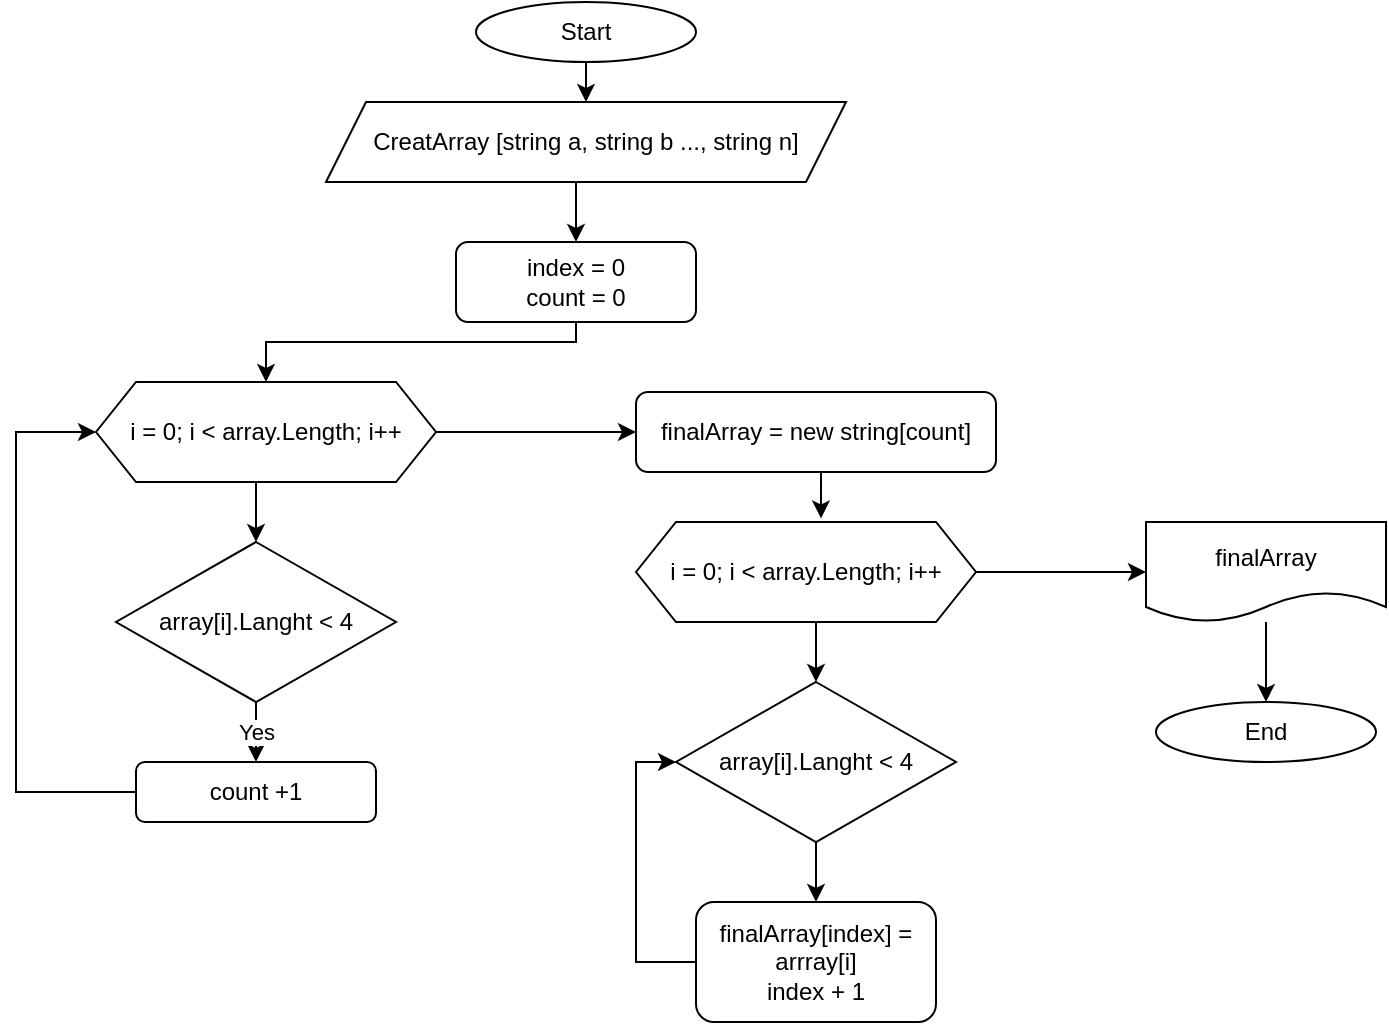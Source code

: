 <mxfile version="20.8.13" type="device"><diagram name="Страница 1" id="uqDka8TY3FfIbXGkSwki"><mxGraphModel dx="1050" dy="581" grid="1" gridSize="10" guides="1" tooltips="1" connect="1" arrows="1" fold="1" page="1" pageScale="1" pageWidth="827" pageHeight="1169" math="0" shadow="0"><root><mxCell id="0"/><mxCell id="1" parent="0"/><mxCell id="6JQkRGvhR7dzCm0r45ql-5" style="edgeStyle=orthogonalEdgeStyle;rounded=0;orthogonalLoop=1;jettySize=auto;html=1;exitX=0.5;exitY=1;exitDx=0;exitDy=0;entryX=0.5;entryY=0;entryDx=0;entryDy=0;" edge="1" parent="1" source="6JQkRGvhR7dzCm0r45ql-1" target="6JQkRGvhR7dzCm0r45ql-2"><mxGeometry relative="1" as="geometry"/></mxCell><mxCell id="6JQkRGvhR7dzCm0r45ql-1" value="Start" style="ellipse;whiteSpace=wrap;html=1;" vertex="1" parent="1"><mxGeometry x="280" y="10" width="110" height="30" as="geometry"/></mxCell><mxCell id="6JQkRGvhR7dzCm0r45ql-7" style="edgeStyle=orthogonalEdgeStyle;rounded=0;orthogonalLoop=1;jettySize=auto;html=1;exitX=0.5;exitY=1;exitDx=0;exitDy=0;entryX=0.5;entryY=0;entryDx=0;entryDy=0;" edge="1" parent="1" source="6JQkRGvhR7dzCm0r45ql-2" target="6JQkRGvhR7dzCm0r45ql-4"><mxGeometry relative="1" as="geometry"/></mxCell><mxCell id="6JQkRGvhR7dzCm0r45ql-2" value="CreatArray [string a, string b ..., string n]" style="shape=parallelogram;perimeter=parallelogramPerimeter;whiteSpace=wrap;html=1;fixedSize=1;" vertex="1" parent="1"><mxGeometry x="205" y="60" width="260" height="40" as="geometry"/></mxCell><mxCell id="6JQkRGvhR7dzCm0r45ql-9" style="edgeStyle=orthogonalEdgeStyle;rounded=0;orthogonalLoop=1;jettySize=auto;html=1;exitX=0.5;exitY=1;exitDx=0;exitDy=0;entryX=0.5;entryY=0;entryDx=0;entryDy=0;" edge="1" parent="1" source="6JQkRGvhR7dzCm0r45ql-4" target="6JQkRGvhR7dzCm0r45ql-8"><mxGeometry relative="1" as="geometry"><Array as="points"><mxPoint x="330" y="180"/><mxPoint x="175" y="180"/></Array></mxGeometry></mxCell><mxCell id="6JQkRGvhR7dzCm0r45ql-4" value="index = 0&lt;br&gt;count = 0" style="rounded=1;whiteSpace=wrap;html=1;" vertex="1" parent="1"><mxGeometry x="270" y="130" width="120" height="40" as="geometry"/></mxCell><mxCell id="6JQkRGvhR7dzCm0r45ql-11" style="edgeStyle=orthogonalEdgeStyle;rounded=0;orthogonalLoop=1;jettySize=auto;html=1;exitX=0.5;exitY=1;exitDx=0;exitDy=0;entryX=0.5;entryY=0;entryDx=0;entryDy=0;" edge="1" parent="1" source="6JQkRGvhR7dzCm0r45ql-8" target="6JQkRGvhR7dzCm0r45ql-10"><mxGeometry relative="1" as="geometry"/></mxCell><mxCell id="6JQkRGvhR7dzCm0r45ql-23" style="edgeStyle=orthogonalEdgeStyle;rounded=0;orthogonalLoop=1;jettySize=auto;html=1;exitX=1;exitY=0.5;exitDx=0;exitDy=0;entryX=0;entryY=0.5;entryDx=0;entryDy=0;" edge="1" parent="1" source="6JQkRGvhR7dzCm0r45ql-8" target="6JQkRGvhR7dzCm0r45ql-15"><mxGeometry relative="1" as="geometry"/></mxCell><mxCell id="6JQkRGvhR7dzCm0r45ql-8" value="i = 0; i &amp;lt; array.Length; i++" style="shape=hexagon;perimeter=hexagonPerimeter2;whiteSpace=wrap;html=1;fixedSize=1;" vertex="1" parent="1"><mxGeometry x="90" y="200" width="170" height="50" as="geometry"/></mxCell><mxCell id="6JQkRGvhR7dzCm0r45ql-14" value="Yes" style="edgeStyle=orthogonalEdgeStyle;rounded=0;orthogonalLoop=1;jettySize=auto;html=1;exitX=0.5;exitY=1;exitDx=0;exitDy=0;" edge="1" parent="1" source="6JQkRGvhR7dzCm0r45ql-10" target="6JQkRGvhR7dzCm0r45ql-12"><mxGeometry relative="1" as="geometry"/></mxCell><mxCell id="6JQkRGvhR7dzCm0r45ql-10" value="array[i].Langht &amp;lt; 4" style="rhombus;whiteSpace=wrap;html=1;" vertex="1" parent="1"><mxGeometry x="100" y="280" width="140" height="80" as="geometry"/></mxCell><mxCell id="6JQkRGvhR7dzCm0r45ql-13" style="edgeStyle=orthogonalEdgeStyle;rounded=0;orthogonalLoop=1;jettySize=auto;html=1;exitX=0;exitY=0.5;exitDx=0;exitDy=0;entryX=0;entryY=0.5;entryDx=0;entryDy=0;" edge="1" parent="1" source="6JQkRGvhR7dzCm0r45ql-12" target="6JQkRGvhR7dzCm0r45ql-8"><mxGeometry relative="1" as="geometry"><Array as="points"><mxPoint x="50" y="405"/><mxPoint x="50" y="225"/></Array></mxGeometry></mxCell><mxCell id="6JQkRGvhR7dzCm0r45ql-12" value="count +1" style="rounded=1;whiteSpace=wrap;html=1;" vertex="1" parent="1"><mxGeometry x="110" y="390" width="120" height="30" as="geometry"/></mxCell><mxCell id="6JQkRGvhR7dzCm0r45ql-17" style="edgeStyle=orthogonalEdgeStyle;rounded=0;orthogonalLoop=1;jettySize=auto;html=1;exitX=0.5;exitY=1;exitDx=0;exitDy=0;entryX=0.544;entryY=-0.036;entryDx=0;entryDy=0;entryPerimeter=0;" edge="1" parent="1" source="6JQkRGvhR7dzCm0r45ql-15" target="6JQkRGvhR7dzCm0r45ql-16"><mxGeometry relative="1" as="geometry"/></mxCell><mxCell id="6JQkRGvhR7dzCm0r45ql-15" value="finalArray = new string[count]" style="rounded=1;whiteSpace=wrap;html=1;" vertex="1" parent="1"><mxGeometry x="360" y="205" width="180" height="40" as="geometry"/></mxCell><mxCell id="6JQkRGvhR7dzCm0r45ql-19" style="edgeStyle=orthogonalEdgeStyle;rounded=0;orthogonalLoop=1;jettySize=auto;html=1;exitX=0.5;exitY=1;exitDx=0;exitDy=0;entryX=0.5;entryY=0;entryDx=0;entryDy=0;" edge="1" parent="1" source="6JQkRGvhR7dzCm0r45ql-16" target="6JQkRGvhR7dzCm0r45ql-18"><mxGeometry relative="1" as="geometry"/></mxCell><mxCell id="6JQkRGvhR7dzCm0r45ql-25" style="edgeStyle=orthogonalEdgeStyle;rounded=0;orthogonalLoop=1;jettySize=auto;html=1;exitX=1;exitY=0.5;exitDx=0;exitDy=0;entryX=0;entryY=0.5;entryDx=0;entryDy=0;" edge="1" parent="1" source="6JQkRGvhR7dzCm0r45ql-16" target="6JQkRGvhR7dzCm0r45ql-24"><mxGeometry relative="1" as="geometry"/></mxCell><mxCell id="6JQkRGvhR7dzCm0r45ql-16" value="i = 0; i &amp;lt; array.Length; i++" style="shape=hexagon;perimeter=hexagonPerimeter2;whiteSpace=wrap;html=1;fixedSize=1;" vertex="1" parent="1"><mxGeometry x="360" y="270" width="170" height="50" as="geometry"/></mxCell><mxCell id="6JQkRGvhR7dzCm0r45ql-21" style="edgeStyle=orthogonalEdgeStyle;rounded=0;orthogonalLoop=1;jettySize=auto;html=1;exitX=0.5;exitY=1;exitDx=0;exitDy=0;entryX=0.5;entryY=0;entryDx=0;entryDy=0;" edge="1" parent="1" source="6JQkRGvhR7dzCm0r45ql-18" target="6JQkRGvhR7dzCm0r45ql-20"><mxGeometry relative="1" as="geometry"/></mxCell><mxCell id="6JQkRGvhR7dzCm0r45ql-18" value="array[i].Langht &amp;lt; 4" style="rhombus;whiteSpace=wrap;html=1;" vertex="1" parent="1"><mxGeometry x="380" y="350" width="140" height="80" as="geometry"/></mxCell><mxCell id="6JQkRGvhR7dzCm0r45ql-22" style="edgeStyle=orthogonalEdgeStyle;rounded=0;orthogonalLoop=1;jettySize=auto;html=1;exitX=0;exitY=0.5;exitDx=0;exitDy=0;entryX=0;entryY=0.5;entryDx=0;entryDy=0;" edge="1" parent="1" source="6JQkRGvhR7dzCm0r45ql-20" target="6JQkRGvhR7dzCm0r45ql-18"><mxGeometry relative="1" as="geometry"/></mxCell><mxCell id="6JQkRGvhR7dzCm0r45ql-20" value="finalArray[index] = arrray[i]&lt;br&gt;index + 1" style="rounded=1;whiteSpace=wrap;html=1;" vertex="1" parent="1"><mxGeometry x="390" y="460" width="120" height="60" as="geometry"/></mxCell><mxCell id="6JQkRGvhR7dzCm0r45ql-24" value="finalArray" style="shape=document;whiteSpace=wrap;html=1;boundedLbl=1;" vertex="1" parent="1"><mxGeometry x="615" y="270" width="120" height="50" as="geometry"/></mxCell><mxCell id="6JQkRGvhR7dzCm0r45ql-26" value="End" style="ellipse;whiteSpace=wrap;html=1;" vertex="1" parent="1"><mxGeometry x="620" y="360" width="110" height="30" as="geometry"/></mxCell><mxCell id="6JQkRGvhR7dzCm0r45ql-27" value="" style="endArrow=classic;html=1;rounded=0;entryX=0.5;entryY=0;entryDx=0;entryDy=0;" edge="1" parent="1" source="6JQkRGvhR7dzCm0r45ql-24" target="6JQkRGvhR7dzCm0r45ql-26"><mxGeometry width="50" height="50" relative="1" as="geometry"><mxPoint x="390" y="280" as="sourcePoint"/><mxPoint x="440" y="230" as="targetPoint"/></mxGeometry></mxCell></root></mxGraphModel></diagram></mxfile>